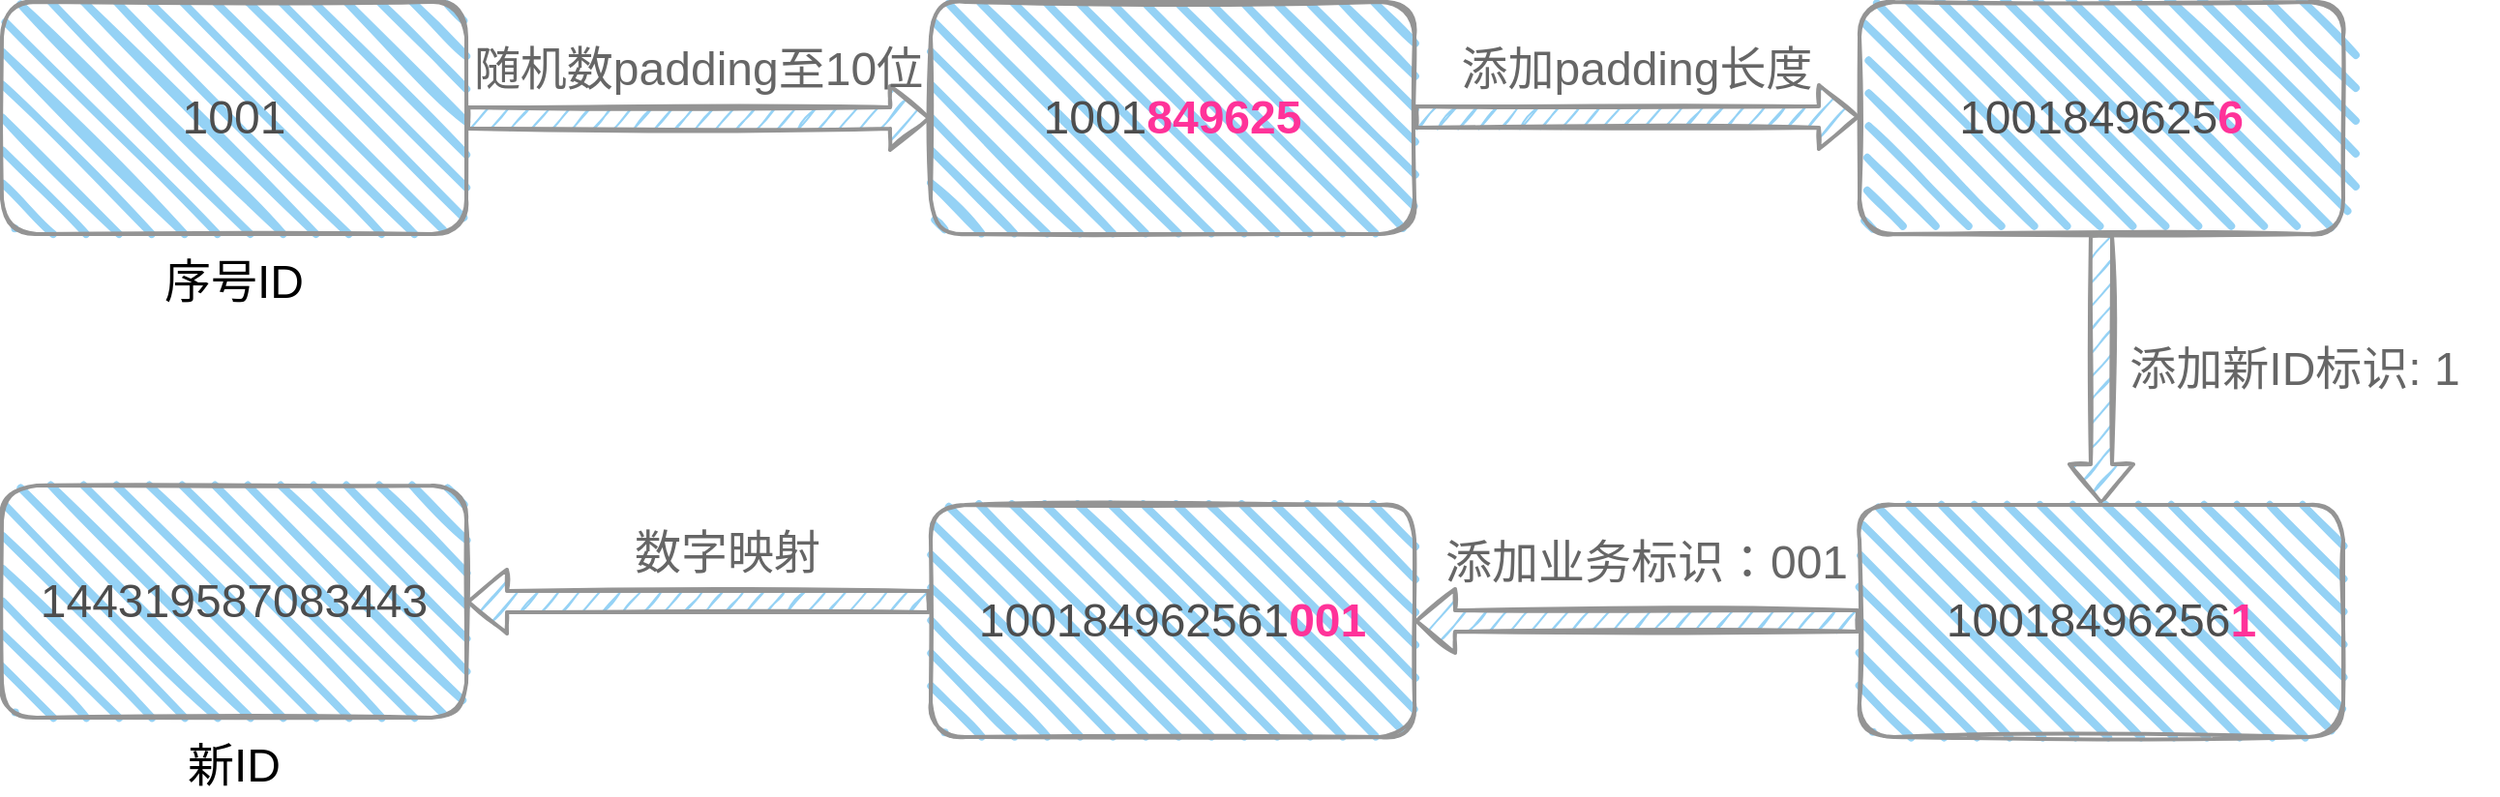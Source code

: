 <mxfile version="20.6.0" type="github">
  <diagram id="0Iac3pBhHl1lduyDzEGC" name="第 1 页">
    <mxGraphModel dx="2463" dy="959" grid="1" gridSize="10" guides="1" tooltips="1" connect="1" arrows="1" fold="1" page="1" pageScale="1" pageWidth="827" pageHeight="1169" math="0" shadow="0">
      <root>
        <mxCell id="0" />
        <mxCell id="1" parent="0" />
        <mxCell id="gX7BSSD_EET0P1-Cjivz-8" value="&lt;font color=&quot;#4d4d4d&quot;&gt;1001&lt;/font&gt;" style="rounded=1;whiteSpace=wrap;html=1;strokeWidth=2;fillWeight=4;hachureGap=12;hachureAngle=45;fillColor=#95D2F5;sketch=1;fontSize=24;strokeColor=#949494;" parent="1" vertex="1">
          <mxGeometry x="-20" y="460" width="240" height="120" as="geometry" />
        </mxCell>
        <mxCell id="gX7BSSD_EET0P1-Cjivz-17" value="&lt;font color=&quot;#4d4d4d&quot;&gt;1001&lt;/font&gt;&lt;font color=&quot;#ff3399&quot;&gt;&lt;b&gt;849625&lt;/b&gt;&lt;/font&gt;" style="whiteSpace=wrap;html=1;fontSize=24;fillColor=#95D2F5;strokeColor=#949494;rounded=1;strokeWidth=2;fillWeight=4;hachureGap=12;hachureAngle=45;sketch=1;" parent="1" vertex="1">
          <mxGeometry x="460" y="460" width="250" height="120" as="geometry" />
        </mxCell>
        <mxCell id="gX7BSSD_EET0P1-Cjivz-19" value="" style="edgeStyle=segmentEdgeStyle;endArrow=classic;html=1;rounded=0;shadow=0;sketch=1;strokeWidth=2;fontSize=24;entryX=0;entryY=0.5;entryDx=0;entryDy=0;shape=flexArrow;exitX=1;exitY=0.5;exitDx=0;exitDy=0;fillColor=#95D2F5;strokeColor=#949494;sketchStyle=rough;" parent="1" source="gX7BSSD_EET0P1-Cjivz-8" target="gX7BSSD_EET0P1-Cjivz-17" edge="1">
          <mxGeometry width="50" height="50" relative="1" as="geometry">
            <mxPoint x="280" y="520" as="sourcePoint" />
            <mxPoint x="330" y="470" as="targetPoint" />
            <Array as="points" />
          </mxGeometry>
        </mxCell>
        <mxCell id="gX7BSSD_EET0P1-Cjivz-37" value="" style="edgeStyle=orthogonalEdgeStyle;shape=flexArrow;rounded=0;sketch=1;orthogonalLoop=1;jettySize=auto;html=1;shadow=0;strokeColor=#949494;strokeWidth=2;fontSize=24;fontColor=#000000;startArrow=none;endArrow=block;endFill=0;fillColor=#95D2F5;entryX=0.5;entryY=0;entryDx=0;entryDy=0;startFill=0;" parent="1" source="gX7BSSD_EET0P1-Cjivz-20" target="gX7BSSD_EET0P1-Cjivz-33" edge="1">
          <mxGeometry relative="1" as="geometry">
            <mxPoint x="1065" y="690" as="targetPoint" />
          </mxGeometry>
        </mxCell>
        <mxCell id="gX7BSSD_EET0P1-Cjivz-20" value="&lt;font color=&quot;#4d4d4d&quot;&gt;1001849625&lt;/font&gt;&lt;font color=&quot;#ff3399&quot;&gt;&lt;b&gt;6&lt;/b&gt;&lt;/font&gt;" style="whiteSpace=wrap;html=1;fontSize=24;fillColor=#95D2F5;strokeColor=#949494;rounded=1;strokeWidth=2;fillWeight=4;hachureGap=12;hachureAngle=45;sketch=1;" parent="1" vertex="1">
          <mxGeometry x="940" y="460" width="250" height="120" as="geometry" />
        </mxCell>
        <mxCell id="gX7BSSD_EET0P1-Cjivz-21" value="" style="edgeStyle=segmentEdgeStyle;endArrow=classic;html=1;rounded=0;shadow=0;sketch=1;strokeColor=#949494;strokeWidth=2;fontSize=24;entryX=0;entryY=0.5;entryDx=0;entryDy=0;shape=flexArrow;fillColor=#95D2F5;" parent="1" target="gX7BSSD_EET0P1-Cjivz-20" edge="1">
          <mxGeometry width="50" height="50" relative="1" as="geometry">
            <mxPoint x="710" y="519.5" as="sourcePoint" />
            <mxPoint x="880" y="519.5" as="targetPoint" />
            <Array as="points" />
          </mxGeometry>
        </mxCell>
        <mxCell id="gX7BSSD_EET0P1-Cjivz-22" value="&lt;font color=&quot;#4d4d4d&quot;&gt;100184962561&lt;/font&gt;&lt;font color=&quot;#ff3399&quot;&gt;&lt;b&gt;001&lt;/b&gt;&lt;/font&gt;" style="whiteSpace=wrap;html=1;fontSize=24;fillColor=#95D2F5;strokeColor=#949494;rounded=1;strokeWidth=2;fillWeight=4;hachureGap=12;hachureAngle=45;sketch=1;" parent="1" vertex="1">
          <mxGeometry x="460" y="720" width="250" height="120" as="geometry" />
        </mxCell>
        <mxCell id="gX7BSSD_EET0P1-Cjivz-24" value="&lt;font color=&quot;#4d4d4d&quot;&gt;144319587083443&lt;/font&gt;" style="whiteSpace=wrap;html=1;fontSize=24;fillColor=#95D2F5;strokeColor=#949494;rounded=1;strokeWidth=2;fillWeight=4;hachureGap=12;hachureAngle=45;sketch=1;" parent="1" vertex="1">
          <mxGeometry x="-20" y="710" width="240" height="120" as="geometry" />
        </mxCell>
        <mxCell id="gX7BSSD_EET0P1-Cjivz-25" value="" style="edgeStyle=segmentEdgeStyle;endArrow=none;html=1;rounded=0;shadow=0;sketch=1;strokeColor=#949494;strokeWidth=2;fontSize=24;shape=flexArrow;startArrow=block;endFill=0;exitX=1;exitY=0.5;exitDx=0;exitDy=0;fillColor=#95D2F5;" parent="1" source="gX7BSSD_EET0P1-Cjivz-24" target="gX7BSSD_EET0P1-Cjivz-22" edge="1">
          <mxGeometry width="50" height="50" relative="1" as="geometry">
            <mxPoint x="270" y="780" as="sourcePoint" />
            <mxPoint x="430" y="770" as="targetPoint" />
            <Array as="points" />
          </mxGeometry>
        </mxCell>
        <mxCell id="gX7BSSD_EET0P1-Cjivz-26" value="序号ID" style="text;html=1;strokeColor=none;fillColor=none;align=center;verticalAlign=middle;whiteSpace=wrap;rounded=0;hachureGap=12;fontSize=24;" parent="1" vertex="1">
          <mxGeometry x="40" y="590" width="120" height="30" as="geometry" />
        </mxCell>
        <mxCell id="gX7BSSD_EET0P1-Cjivz-27" value="随机数padding至10位" style="text;html=1;strokeColor=none;fillColor=none;align=center;verticalAlign=middle;whiteSpace=wrap;rounded=0;hachureGap=12;fontSize=24;fontColor=#666666;" parent="1" vertex="1">
          <mxGeometry x="220" y="485" width="240" height="20" as="geometry" />
        </mxCell>
        <mxCell id="gX7BSSD_EET0P1-Cjivz-28" value="添加padding长度" style="text;html=1;strokeColor=none;fillColor=none;align=center;verticalAlign=middle;whiteSpace=wrap;rounded=0;hachureGap=12;fontSize=24;fontColor=#666666;" parent="1" vertex="1">
          <mxGeometry x="720" y="485" width="210" height="20" as="geometry" />
        </mxCell>
        <mxCell id="gX7BSSD_EET0P1-Cjivz-29" value="添加新ID标识: 1" style="text;html=1;strokeColor=none;fillColor=none;align=center;verticalAlign=middle;whiteSpace=wrap;rounded=0;hachureGap=12;fontSize=24;fontColor=#666666;" parent="1" vertex="1">
          <mxGeometry x="1060" y="640" width="210" height="20" as="geometry" />
        </mxCell>
        <mxCell id="gX7BSSD_EET0P1-Cjivz-33" value="&lt;font color=&quot;#4d4d4d&quot;&gt;10018496256&lt;/font&gt;&lt;font color=&quot;#ff3399&quot;&gt;&lt;b&gt;1&lt;/b&gt;&lt;/font&gt;" style="whiteSpace=wrap;html=1;fontSize=24;fillColor=#95D2F5;strokeColor=#949494;rounded=1;strokeWidth=2;fillWeight=4;hachureGap=12;hachureAngle=45;sketch=1;" parent="1" vertex="1">
          <mxGeometry x="940" y="720" width="250" height="120" as="geometry" />
        </mxCell>
        <mxCell id="gX7BSSD_EET0P1-Cjivz-34" value="" style="edgeStyle=segmentEdgeStyle;endArrow=none;html=1;rounded=0;shadow=0;sketch=1;strokeColor=#949494;strokeWidth=2;fontSize=24;shape=flexArrow;startArrow=block;endFill=0;entryX=0;entryY=0.5;entryDx=0;entryDy=0;fillColor=#95D2F5;" parent="1" source="gX7BSSD_EET0P1-Cjivz-22" target="gX7BSSD_EET0P1-Cjivz-33" edge="1">
          <mxGeometry width="50" height="50" relative="1" as="geometry">
            <mxPoint x="730" y="780" as="sourcePoint" />
            <mxPoint x="860" y="760" as="targetPoint" />
            <Array as="points" />
          </mxGeometry>
        </mxCell>
        <mxCell id="gX7BSSD_EET0P1-Cjivz-38" value="添加业务标识：001" style="text;html=1;strokeColor=none;fillColor=none;align=center;verticalAlign=middle;whiteSpace=wrap;rounded=0;hachureGap=12;fontSize=24;fontColor=#666666;" parent="1" vertex="1">
          <mxGeometry x="720" y="735" width="220" height="30" as="geometry" />
        </mxCell>
        <mxCell id="gX7BSSD_EET0P1-Cjivz-39" value="数字映射" style="text;html=1;strokeColor=none;fillColor=none;align=center;verticalAlign=middle;whiteSpace=wrap;rounded=0;hachureGap=12;fontSize=24;fontColor=#666666;" parent="1" vertex="1">
          <mxGeometry x="250" y="735" width="210" height="20" as="geometry" />
        </mxCell>
        <mxCell id="gX7BSSD_EET0P1-Cjivz-43" value="新ID" style="text;html=1;strokeColor=none;fillColor=none;align=center;verticalAlign=middle;whiteSpace=wrap;rounded=0;hachureGap=12;fontSize=24;" parent="1" vertex="1">
          <mxGeometry x="60" y="840" width="80" height="30" as="geometry" />
        </mxCell>
      </root>
    </mxGraphModel>
  </diagram>
</mxfile>
